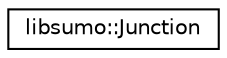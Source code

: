 digraph "Graphical Class Hierarchy"
{
  edge [fontname="Helvetica",fontsize="10",labelfontname="Helvetica",labelfontsize="10"];
  node [fontname="Helvetica",fontsize="10",shape=record];
  rankdir="LR";
  Node0 [label="libsumo::Junction",height=0.2,width=0.4,color="black", fillcolor="white", style="filled",URL="$d2/d91/classlibsumo_1_1_junction.html"];
}
